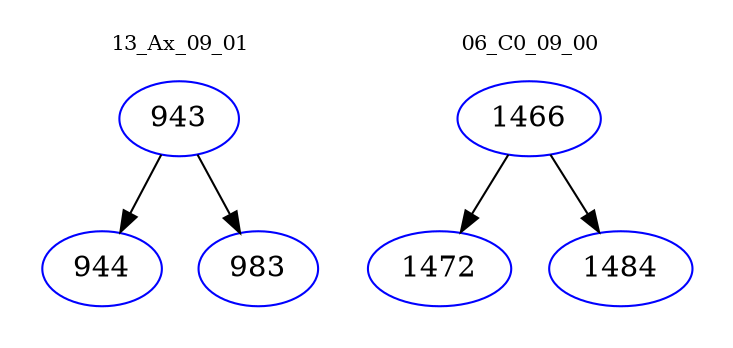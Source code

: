digraph{
subgraph cluster_0 {
color = white
label = "13_Ax_09_01";
fontsize=10;
T0_943 [label="943", color="blue"]
T0_943 -> T0_944 [color="black"]
T0_944 [label="944", color="blue"]
T0_943 -> T0_983 [color="black"]
T0_983 [label="983", color="blue"]
}
subgraph cluster_1 {
color = white
label = "06_C0_09_00";
fontsize=10;
T1_1466 [label="1466", color="blue"]
T1_1466 -> T1_1472 [color="black"]
T1_1472 [label="1472", color="blue"]
T1_1466 -> T1_1484 [color="black"]
T1_1484 [label="1484", color="blue"]
}
}
